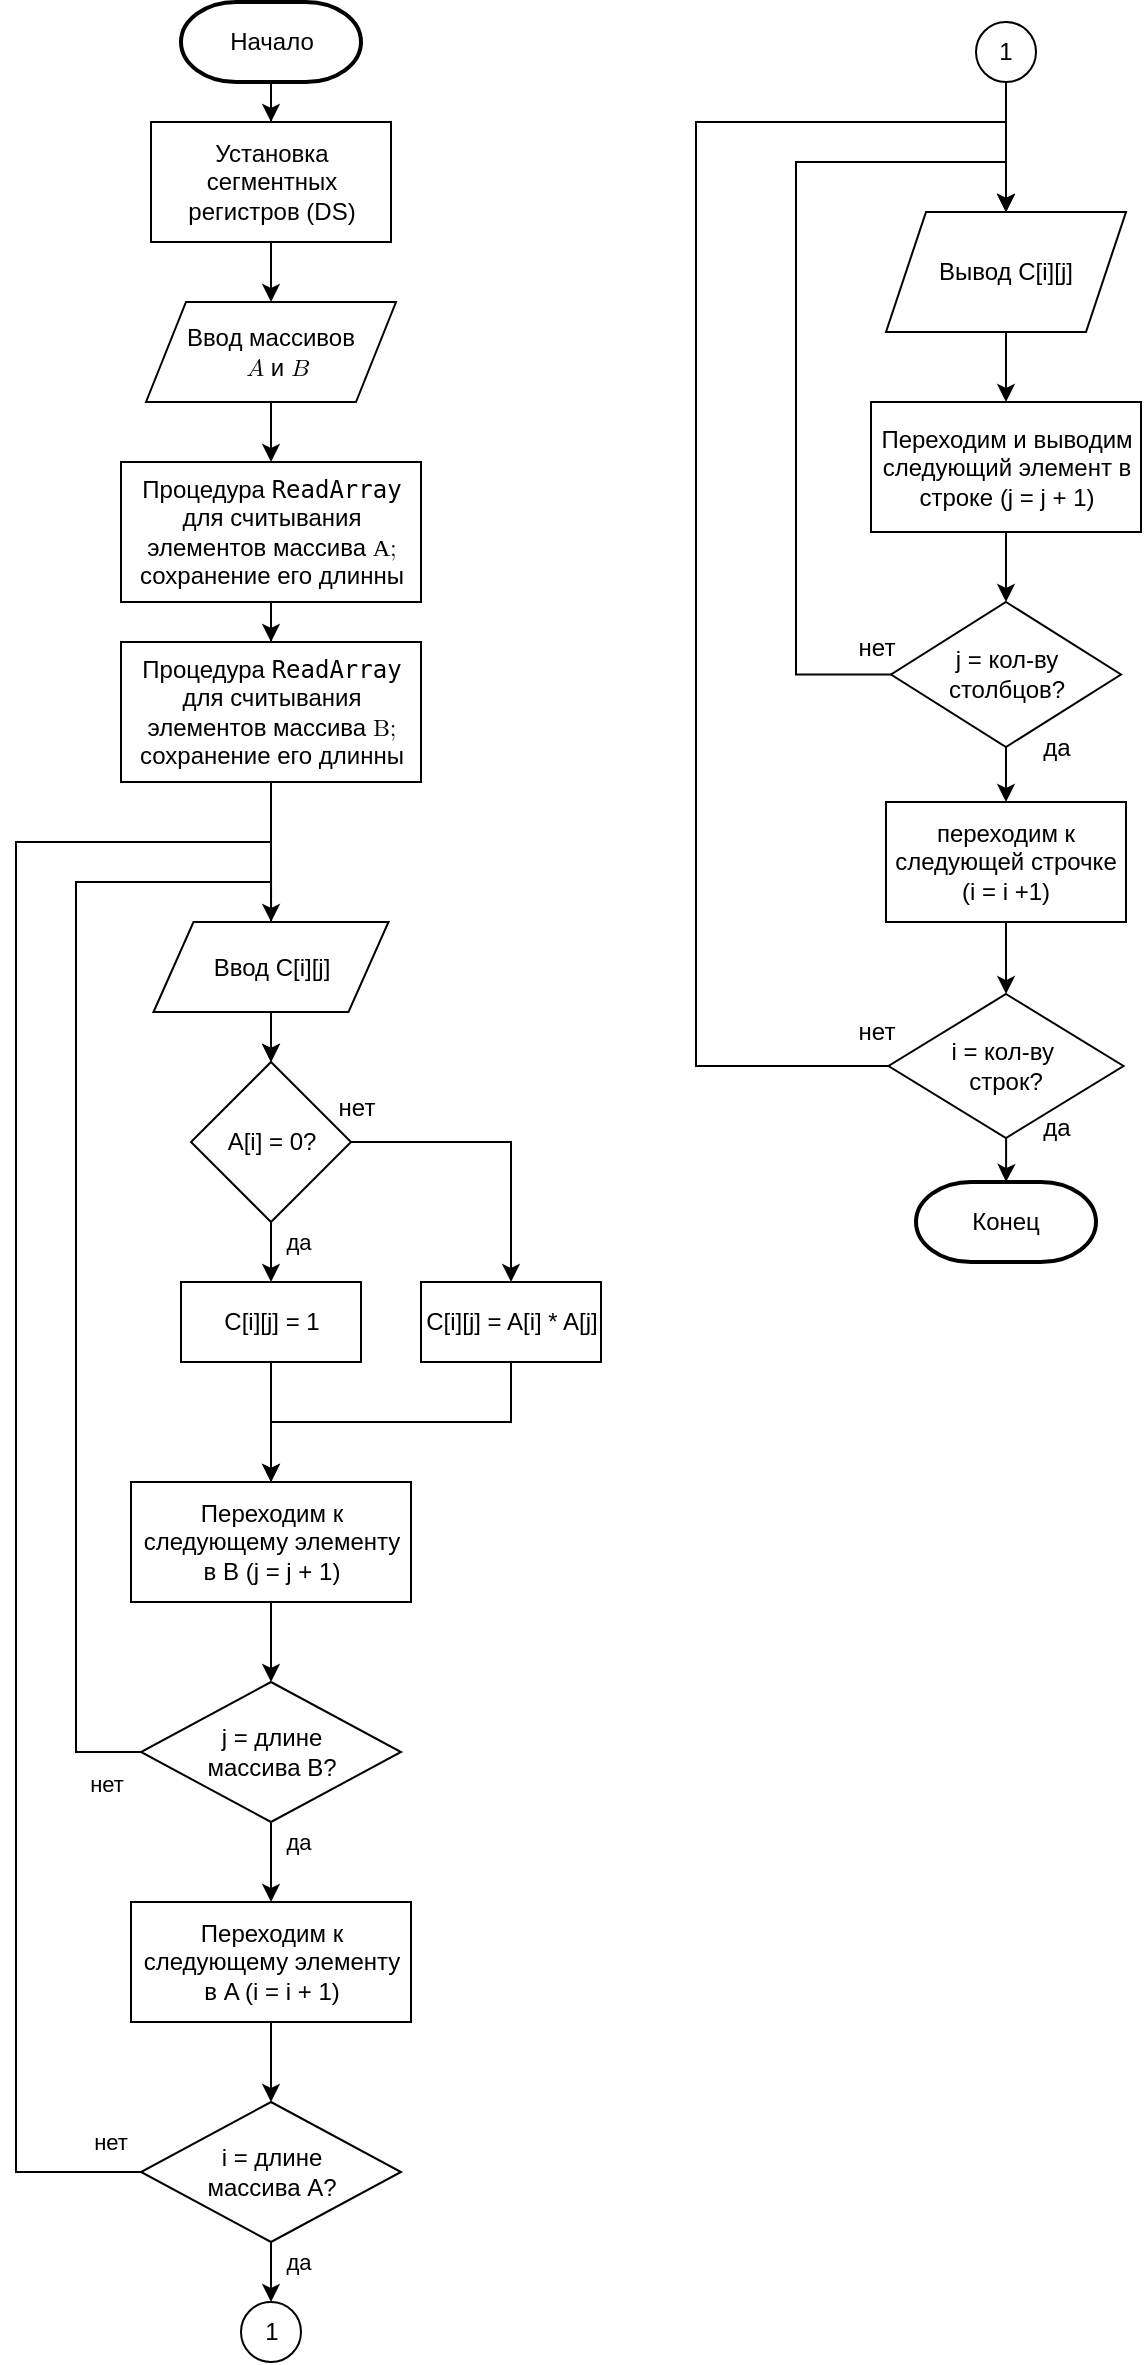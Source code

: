 <mxfile version="24.4.14" type="device">
  <diagram id="C5RBs43oDa-KdzZeNtuy" name="Page-1">
    <mxGraphModel dx="1194" dy="801" grid="1" gridSize="10" guides="1" tooltips="1" connect="1" arrows="1" fold="1" page="1" pageScale="1" pageWidth="827" pageHeight="1169" math="0" shadow="0">
      <root>
        <mxCell id="WIyWlLk6GJQsqaUBKTNV-0" />
        <mxCell id="WIyWlLk6GJQsqaUBKTNV-1" parent="WIyWlLk6GJQsqaUBKTNV-0" />
        <mxCell id="87oQixrqxzZaD52npn5Q-0" value="" style="edgeStyle=orthogonalEdgeStyle;rounded=0;orthogonalLoop=1;jettySize=auto;html=1;" edge="1" parent="WIyWlLk6GJQsqaUBKTNV-1" source="lnfCwj8_V-FU4pzsITdw-0" target="lnfCwj8_V-FU4pzsITdw-4">
          <mxGeometry relative="1" as="geometry" />
        </mxCell>
        <mxCell id="lnfCwj8_V-FU4pzsITdw-0" value="Начало" style="strokeWidth=2;html=1;shape=mxgraph.flowchart.terminator;whiteSpace=wrap;" parent="WIyWlLk6GJQsqaUBKTNV-1" vertex="1">
          <mxGeometry x="282.5" y="120" width="90" height="40" as="geometry" />
        </mxCell>
        <mxCell id="87oQixrqxzZaD52npn5Q-6" value="" style="edgeStyle=orthogonalEdgeStyle;rounded=0;orthogonalLoop=1;jettySize=auto;html=1;" edge="1" parent="WIyWlLk6GJQsqaUBKTNV-1" source="lnfCwj8_V-FU4pzsITdw-2" target="lnfCwj8_V-FU4pzsITdw-6">
          <mxGeometry relative="1" as="geometry" />
        </mxCell>
        <mxCell id="lnfCwj8_V-FU4pzsITdw-2" value="Ввод массивов&lt;br&gt;&amp;nbsp;&amp;nbsp;&lt;span class=&quot;katex&quot;&gt;&lt;span class=&quot;katex-mathml&quot;&gt;&lt;math xmlns=&quot;http://www.w3.org/1998/Math/MathML&quot;&gt;&lt;mrow&gt;&lt;mi&gt;A&lt;/mi&gt;&lt;/mrow&gt;A&lt;/math&gt;&lt;/span&gt;&lt;/span&gt;&amp;nbsp;и &lt;span class=&quot;katex&quot;&gt;&lt;span class=&quot;katex-mathml&quot;&gt;&lt;math xmlns=&quot;http://www.w3.org/1998/Math/MathML&quot;&gt;&lt;mrow&gt;&lt;mi&gt;B&lt;/mi&gt;&lt;/mrow&gt;B&lt;/math&gt;&lt;/span&gt;&lt;br&gt;&lt;/span&gt;" style="shape=parallelogram;perimeter=parallelogramPerimeter;whiteSpace=wrap;html=1;fixedSize=1;" parent="WIyWlLk6GJQsqaUBKTNV-1" vertex="1">
          <mxGeometry x="265" y="270" width="125" height="50" as="geometry" />
        </mxCell>
        <mxCell id="87oQixrqxzZaD52npn5Q-5" style="edgeStyle=orthogonalEdgeStyle;rounded=0;orthogonalLoop=1;jettySize=auto;html=1;entryX=0.5;entryY=0;entryDx=0;entryDy=0;" edge="1" parent="WIyWlLk6GJQsqaUBKTNV-1" source="lnfCwj8_V-FU4pzsITdw-4" target="lnfCwj8_V-FU4pzsITdw-2">
          <mxGeometry relative="1" as="geometry" />
        </mxCell>
        <mxCell id="lnfCwj8_V-FU4pzsITdw-4" value="Установка сегментных регистров (DS)" style="rounded=0;whiteSpace=wrap;html=1;" parent="WIyWlLk6GJQsqaUBKTNV-1" vertex="1">
          <mxGeometry x="267.5" y="180" width="120" height="60" as="geometry" />
        </mxCell>
        <mxCell id="87oQixrqxzZaD52npn5Q-8" value="" style="edgeStyle=orthogonalEdgeStyle;rounded=0;orthogonalLoop=1;jettySize=auto;html=1;" edge="1" parent="WIyWlLk6GJQsqaUBKTNV-1" source="lnfCwj8_V-FU4pzsITdw-6" target="87oQixrqxzZaD52npn5Q-7">
          <mxGeometry relative="1" as="geometry" />
        </mxCell>
        <mxCell id="lnfCwj8_V-FU4pzsITdw-6" value="Процедура&amp;nbsp;&lt;code&gt;ReadArray&lt;/code&gt; для считывания элементов массива &lt;span class=&quot;katex&quot;&gt;&lt;span class=&quot;katex-mathml&quot;&gt;&lt;math xmlns=&quot;http://www.w3.org/1998/Math/MathML&quot;&gt;&lt;mrow&gt;&lt;mi&gt;А;&lt;/mi&gt;&lt;/mrow&gt;A&lt;/math&gt;&lt;/span&gt;&lt;br&gt;&lt;/span&gt;&lt;div&gt;&lt;span class=&quot;katex&quot;&gt;сохранение его длинны&lt;/span&gt;&lt;/div&gt;" style="rounded=0;whiteSpace=wrap;html=1;" parent="WIyWlLk6GJQsqaUBKTNV-1" vertex="1">
          <mxGeometry x="252.5" y="350" width="150" height="70" as="geometry" />
        </mxCell>
        <mxCell id="lnfCwj8_V-FU4pzsITdw-12" value="да" style="edgeStyle=orthogonalEdgeStyle;rounded=0;orthogonalLoop=1;jettySize=auto;html=1;exitX=0.5;exitY=1;exitDx=0;exitDy=0;entryX=0.5;entryY=0;entryDx=0;entryDy=0;" parent="WIyWlLk6GJQsqaUBKTNV-1" source="lnfCwj8_V-FU4pzsITdw-10" target="lnfCwj8_V-FU4pzsITdw-11" edge="1">
          <mxGeometry x="-0.333" y="13" relative="1" as="geometry">
            <mxPoint as="offset" />
          </mxGeometry>
        </mxCell>
        <mxCell id="87oQixrqxzZaD52npn5Q-11" style="edgeStyle=orthogonalEdgeStyle;rounded=0;orthogonalLoop=1;jettySize=auto;html=1;exitX=1;exitY=0.5;exitDx=0;exitDy=0;entryX=0.5;entryY=0;entryDx=0;entryDy=0;" edge="1" parent="WIyWlLk6GJQsqaUBKTNV-1" source="lnfCwj8_V-FU4pzsITdw-10" target="87oQixrqxzZaD52npn5Q-10">
          <mxGeometry relative="1" as="geometry" />
        </mxCell>
        <mxCell id="lnfCwj8_V-FU4pzsITdw-10" value="A[i] = 0?" style="rhombus;whiteSpace=wrap;html=1;" parent="WIyWlLk6GJQsqaUBKTNV-1" vertex="1">
          <mxGeometry x="287.5" y="650" width="80" height="80" as="geometry" />
        </mxCell>
        <mxCell id="lnfCwj8_V-FU4pzsITdw-21" style="edgeStyle=orthogonalEdgeStyle;rounded=0;orthogonalLoop=1;jettySize=auto;html=1;exitX=0.5;exitY=1;exitDx=0;exitDy=0;entryX=0.5;entryY=0;entryDx=0;entryDy=0;" parent="WIyWlLk6GJQsqaUBKTNV-1" source="lnfCwj8_V-FU4pzsITdw-11" target="lnfCwj8_V-FU4pzsITdw-13" edge="1">
          <mxGeometry relative="1" as="geometry" />
        </mxCell>
        <mxCell id="lnfCwj8_V-FU4pzsITdw-11" value="C[i][j] = 1" style="rounded=0;whiteSpace=wrap;html=1;" parent="WIyWlLk6GJQsqaUBKTNV-1" vertex="1">
          <mxGeometry x="282.5" y="760" width="90" height="40" as="geometry" />
        </mxCell>
        <mxCell id="lnfCwj8_V-FU4pzsITdw-22" style="edgeStyle=orthogonalEdgeStyle;rounded=0;orthogonalLoop=1;jettySize=auto;html=1;exitX=0.5;exitY=1;exitDx=0;exitDy=0;entryX=0.5;entryY=0;entryDx=0;entryDy=0;" parent="WIyWlLk6GJQsqaUBKTNV-1" source="lnfCwj8_V-FU4pzsITdw-13" target="lnfCwj8_V-FU4pzsITdw-18" edge="1">
          <mxGeometry relative="1" as="geometry" />
        </mxCell>
        <mxCell id="lnfCwj8_V-FU4pzsITdw-13" value="Переходим к следующему элементу&lt;br&gt;в B (j = j + 1)" style="rounded=0;whiteSpace=wrap;html=1;" parent="WIyWlLk6GJQsqaUBKTNV-1" vertex="1">
          <mxGeometry x="257.5" y="860" width="140" height="60" as="geometry" />
        </mxCell>
        <mxCell id="lnfCwj8_V-FU4pzsITdw-28" style="edgeStyle=orthogonalEdgeStyle;rounded=0;orthogonalLoop=1;jettySize=auto;html=1;exitX=0;exitY=0.5;exitDx=0;exitDy=0;entryX=0.5;entryY=0;entryDx=0;entryDy=0;" parent="WIyWlLk6GJQsqaUBKTNV-1" source="lnfCwj8_V-FU4pzsITdw-17" target="lnfCwj8_V-FU4pzsITdw-10" edge="1">
          <mxGeometry relative="1" as="geometry">
            <mxPoint x="180" y="610" as="targetPoint" />
            <Array as="points">
              <mxPoint x="200" y="1205" />
              <mxPoint x="200" y="540" />
              <mxPoint x="328" y="540" />
            </Array>
          </mxGeometry>
        </mxCell>
        <mxCell id="lnfCwj8_V-FU4pzsITdw-30" value="нет" style="edgeLabel;html=1;align=center;verticalAlign=middle;resizable=0;points=[];" parent="lnfCwj8_V-FU4pzsITdw-28" vertex="1" connectable="0">
          <mxGeometry x="-0.92" y="-3" relative="1" as="geometry">
            <mxPoint x="23" y="-12" as="offset" />
          </mxGeometry>
        </mxCell>
        <mxCell id="lnfCwj8_V-FU4pzsITdw-32" style="edgeStyle=orthogonalEdgeStyle;rounded=0;orthogonalLoop=1;jettySize=auto;html=1;exitX=0.5;exitY=1;exitDx=0;exitDy=0;" parent="WIyWlLk6GJQsqaUBKTNV-1" source="lnfCwj8_V-FU4pzsITdw-17" target="lnfCwj8_V-FU4pzsITdw-31" edge="1">
          <mxGeometry relative="1" as="geometry" />
        </mxCell>
        <mxCell id="lnfCwj8_V-FU4pzsITdw-33" value="да" style="edgeLabel;html=1;align=center;verticalAlign=middle;resizable=0;points=[];" parent="lnfCwj8_V-FU4pzsITdw-32" vertex="1" connectable="0">
          <mxGeometry x="0.56" relative="1" as="geometry">
            <mxPoint x="13" y="-9" as="offset" />
          </mxGeometry>
        </mxCell>
        <mxCell id="lnfCwj8_V-FU4pzsITdw-17" value="i = длине&lt;br&gt;массива A?" style="rhombus;whiteSpace=wrap;html=1;" parent="WIyWlLk6GJQsqaUBKTNV-1" vertex="1">
          <mxGeometry x="262.5" y="1170" width="130" height="70" as="geometry" />
        </mxCell>
        <mxCell id="lnfCwj8_V-FU4pzsITdw-25" value="да" style="edgeStyle=orthogonalEdgeStyle;rounded=0;orthogonalLoop=1;jettySize=auto;html=1;exitX=0.5;exitY=1;exitDx=0;exitDy=0;entryX=0.5;entryY=0;entryDx=0;entryDy=0;" parent="WIyWlLk6GJQsqaUBKTNV-1" source="lnfCwj8_V-FU4pzsITdw-18" target="lnfCwj8_V-FU4pzsITdw-23" edge="1">
          <mxGeometry x="-0.5" y="13" relative="1" as="geometry">
            <mxPoint as="offset" />
          </mxGeometry>
        </mxCell>
        <mxCell id="lnfCwj8_V-FU4pzsITdw-27" style="edgeStyle=orthogonalEdgeStyle;rounded=0;orthogonalLoop=1;jettySize=auto;html=1;exitX=0;exitY=0.5;exitDx=0;exitDy=0;entryX=0.5;entryY=0;entryDx=0;entryDy=0;" parent="WIyWlLk6GJQsqaUBKTNV-1" source="lnfCwj8_V-FU4pzsITdw-18" target="lnfCwj8_V-FU4pzsITdw-10" edge="1">
          <mxGeometry relative="1" as="geometry">
            <mxPoint x="170" y="700" as="targetPoint" />
            <Array as="points">
              <mxPoint x="230" y="995" />
              <mxPoint x="230" y="560" />
              <mxPoint x="328" y="560" />
            </Array>
          </mxGeometry>
        </mxCell>
        <mxCell id="lnfCwj8_V-FU4pzsITdw-29" value="нет" style="edgeLabel;html=1;align=center;verticalAlign=middle;resizable=0;points=[];" parent="lnfCwj8_V-FU4pzsITdw-27" vertex="1" connectable="0">
          <mxGeometry x="-0.838" y="2" relative="1" as="geometry">
            <mxPoint x="17" y="36" as="offset" />
          </mxGeometry>
        </mxCell>
        <mxCell id="lnfCwj8_V-FU4pzsITdw-18" value="j = длине&lt;br&gt;массива B?" style="rhombus;whiteSpace=wrap;html=1;" parent="WIyWlLk6GJQsqaUBKTNV-1" vertex="1">
          <mxGeometry x="262.5" y="960" width="130" height="70" as="geometry" />
        </mxCell>
        <mxCell id="lnfCwj8_V-FU4pzsITdw-26" style="edgeStyle=orthogonalEdgeStyle;rounded=0;orthogonalLoop=1;jettySize=auto;html=1;exitX=0.5;exitY=1;exitDx=0;exitDy=0;entryX=0.5;entryY=0;entryDx=0;entryDy=0;" parent="WIyWlLk6GJQsqaUBKTNV-1" source="lnfCwj8_V-FU4pzsITdw-23" target="lnfCwj8_V-FU4pzsITdw-17" edge="1">
          <mxGeometry relative="1" as="geometry" />
        </mxCell>
        <mxCell id="lnfCwj8_V-FU4pzsITdw-23" value="Переходим к следующему элементу&lt;br&gt;в A (i = i + 1)" style="rounded=0;whiteSpace=wrap;html=1;" parent="WIyWlLk6GJQsqaUBKTNV-1" vertex="1">
          <mxGeometry x="257.5" y="1070" width="140" height="60" as="geometry" />
        </mxCell>
        <mxCell id="lnfCwj8_V-FU4pzsITdw-31" value="1" style="ellipse;whiteSpace=wrap;html=1;aspect=fixed;" parent="WIyWlLk6GJQsqaUBKTNV-1" vertex="1">
          <mxGeometry x="312.5" y="1270" width="30" height="30" as="geometry" />
        </mxCell>
        <mxCell id="87oQixrqxzZaD52npn5Q-21" value="" style="edgeStyle=orthogonalEdgeStyle;rounded=0;orthogonalLoop=1;jettySize=auto;html=1;" edge="1" parent="WIyWlLk6GJQsqaUBKTNV-1" source="87oQixrqxzZaD52npn5Q-7" target="87oQixrqxzZaD52npn5Q-19">
          <mxGeometry relative="1" as="geometry" />
        </mxCell>
        <mxCell id="87oQixrqxzZaD52npn5Q-7" value="Процедура&amp;nbsp;&lt;code&gt;ReadArray&lt;/code&gt; для считывания элементов массива &lt;span class=&quot;katex&quot;&gt;&lt;span class=&quot;katex-mathml&quot;&gt;&lt;math xmlns=&quot;http://www.w3.org/1998/Math/MathML&quot;&gt;&lt;mrow&gt;&lt;mi&gt;B;&lt;/mi&gt;&lt;/mrow&gt;A&lt;/math&gt;&lt;/span&gt;&lt;br&gt;&lt;/span&gt;&lt;div&gt;&lt;span class=&quot;katex&quot;&gt;сохранение его длинны&lt;/span&gt;&lt;/div&gt;" style="rounded=0;whiteSpace=wrap;html=1;" vertex="1" parent="WIyWlLk6GJQsqaUBKTNV-1">
          <mxGeometry x="252.5" y="440" width="150" height="70" as="geometry" />
        </mxCell>
        <mxCell id="87oQixrqxzZaD52npn5Q-12" style="edgeStyle=orthogonalEdgeStyle;rounded=0;orthogonalLoop=1;jettySize=auto;html=1;entryX=0.5;entryY=0;entryDx=0;entryDy=0;" edge="1" parent="WIyWlLk6GJQsqaUBKTNV-1" source="87oQixrqxzZaD52npn5Q-10" target="lnfCwj8_V-FU4pzsITdw-13">
          <mxGeometry relative="1" as="geometry">
            <Array as="points">
              <mxPoint x="448" y="830" />
              <mxPoint x="328" y="830" />
            </Array>
          </mxGeometry>
        </mxCell>
        <mxCell id="87oQixrqxzZaD52npn5Q-10" value="C[i][j] = A[i] * A[j]" style="rounded=0;whiteSpace=wrap;html=1;" vertex="1" parent="WIyWlLk6GJQsqaUBKTNV-1">
          <mxGeometry x="402.5" y="760" width="90" height="40" as="geometry" />
        </mxCell>
        <mxCell id="87oQixrqxzZaD52npn5Q-13" value="нет" style="text;html=1;align=center;verticalAlign=middle;resizable=0;points=[];autosize=1;strokeColor=none;fillColor=none;" vertex="1" parent="WIyWlLk6GJQsqaUBKTNV-1">
          <mxGeometry x="350" y="658" width="40" height="30" as="geometry" />
        </mxCell>
        <mxCell id="87oQixrqxzZaD52npn5Q-16" value="" style="edgeStyle=orthogonalEdgeStyle;rounded=0;orthogonalLoop=1;jettySize=auto;html=1;" edge="1" parent="WIyWlLk6GJQsqaUBKTNV-1" source="87oQixrqxzZaD52npn5Q-14" target="87oQixrqxzZaD52npn5Q-15">
          <mxGeometry relative="1" as="geometry" />
        </mxCell>
        <mxCell id="87oQixrqxzZaD52npn5Q-14" value="1" style="ellipse;whiteSpace=wrap;html=1;aspect=fixed;" vertex="1" parent="WIyWlLk6GJQsqaUBKTNV-1">
          <mxGeometry x="680" y="130" width="30" height="30" as="geometry" />
        </mxCell>
        <mxCell id="87oQixrqxzZaD52npn5Q-18" value="" style="edgeStyle=orthogonalEdgeStyle;rounded=0;orthogonalLoop=1;jettySize=auto;html=1;" edge="1" parent="WIyWlLk6GJQsqaUBKTNV-1" source="87oQixrqxzZaD52npn5Q-15" target="87oQixrqxzZaD52npn5Q-17">
          <mxGeometry relative="1" as="geometry" />
        </mxCell>
        <mxCell id="87oQixrqxzZaD52npn5Q-15" value="Вывод C[i][j]" style="shape=parallelogram;perimeter=parallelogramPerimeter;whiteSpace=wrap;html=1;fixedSize=1;" vertex="1" parent="WIyWlLk6GJQsqaUBKTNV-1">
          <mxGeometry x="635" y="225" width="120" height="60" as="geometry" />
        </mxCell>
        <mxCell id="87oQixrqxzZaD52npn5Q-23" value="" style="edgeStyle=orthogonalEdgeStyle;rounded=0;orthogonalLoop=1;jettySize=auto;html=1;" edge="1" parent="WIyWlLk6GJQsqaUBKTNV-1" source="87oQixrqxzZaD52npn5Q-17" target="87oQixrqxzZaD52npn5Q-22">
          <mxGeometry relative="1" as="geometry" />
        </mxCell>
        <mxCell id="87oQixrqxzZaD52npn5Q-17" value="Переходим и выводим следующий элемент в строке (j = j + 1)" style="whiteSpace=wrap;html=1;" vertex="1" parent="WIyWlLk6GJQsqaUBKTNV-1">
          <mxGeometry x="627.5" y="320" width="135" height="65" as="geometry" />
        </mxCell>
        <mxCell id="87oQixrqxzZaD52npn5Q-19" value="Ввод C[i][j]" style="shape=parallelogram;perimeter=parallelogramPerimeter;whiteSpace=wrap;html=1;fixedSize=1;" vertex="1" parent="WIyWlLk6GJQsqaUBKTNV-1">
          <mxGeometry x="268.75" y="580" width="117.5" height="45" as="geometry" />
        </mxCell>
        <mxCell id="87oQixrqxzZaD52npn5Q-25" value="" style="edgeStyle=orthogonalEdgeStyle;rounded=0;orthogonalLoop=1;jettySize=auto;html=1;" edge="1" parent="WIyWlLk6GJQsqaUBKTNV-1" source="87oQixrqxzZaD52npn5Q-22" target="87oQixrqxzZaD52npn5Q-24">
          <mxGeometry relative="1" as="geometry" />
        </mxCell>
        <mxCell id="87oQixrqxzZaD52npn5Q-33" style="edgeStyle=orthogonalEdgeStyle;rounded=0;orthogonalLoop=1;jettySize=auto;html=1;entryX=0.5;entryY=0;entryDx=0;entryDy=0;" edge="1" parent="WIyWlLk6GJQsqaUBKTNV-1" source="87oQixrqxzZaD52npn5Q-22" target="87oQixrqxzZaD52npn5Q-15">
          <mxGeometry relative="1" as="geometry">
            <mxPoint x="690" y="200" as="targetPoint" />
            <Array as="points">
              <mxPoint x="590" y="456" />
              <mxPoint x="590" y="200" />
              <mxPoint x="695" y="200" />
            </Array>
          </mxGeometry>
        </mxCell>
        <mxCell id="87oQixrqxzZaD52npn5Q-22" value="j = кол-ву&lt;div&gt;столбцов?&lt;/div&gt;" style="rhombus;whiteSpace=wrap;html=1;" vertex="1" parent="WIyWlLk6GJQsqaUBKTNV-1">
          <mxGeometry x="637.5" y="420" width="115" height="72.5" as="geometry" />
        </mxCell>
        <mxCell id="87oQixrqxzZaD52npn5Q-27" value="" style="edgeStyle=orthogonalEdgeStyle;rounded=0;orthogonalLoop=1;jettySize=auto;html=1;" edge="1" parent="WIyWlLk6GJQsqaUBKTNV-1" source="87oQixrqxzZaD52npn5Q-24" target="87oQixrqxzZaD52npn5Q-26">
          <mxGeometry relative="1" as="geometry" />
        </mxCell>
        <mxCell id="87oQixrqxzZaD52npn5Q-24" value="переходим к следующей строчке (i = i +1)" style="whiteSpace=wrap;html=1;" vertex="1" parent="WIyWlLk6GJQsqaUBKTNV-1">
          <mxGeometry x="635" y="520" width="120" height="60" as="geometry" />
        </mxCell>
        <mxCell id="87oQixrqxzZaD52npn5Q-29" value="" style="edgeStyle=orthogonalEdgeStyle;rounded=0;orthogonalLoop=1;jettySize=auto;html=1;" edge="1" parent="WIyWlLk6GJQsqaUBKTNV-1" source="87oQixrqxzZaD52npn5Q-26" target="87oQixrqxzZaD52npn5Q-28">
          <mxGeometry relative="1" as="geometry" />
        </mxCell>
        <mxCell id="87oQixrqxzZaD52npn5Q-34" style="edgeStyle=orthogonalEdgeStyle;rounded=0;orthogonalLoop=1;jettySize=auto;html=1;entryX=0.5;entryY=0;entryDx=0;entryDy=0;" edge="1" parent="WIyWlLk6GJQsqaUBKTNV-1" source="87oQixrqxzZaD52npn5Q-26" target="87oQixrqxzZaD52npn5Q-15">
          <mxGeometry relative="1" as="geometry">
            <mxPoint x="695" y="180" as="targetPoint" />
            <Array as="points">
              <mxPoint x="540" y="652" />
              <mxPoint x="540" y="180" />
              <mxPoint x="695" y="180" />
            </Array>
          </mxGeometry>
        </mxCell>
        <mxCell id="87oQixrqxzZaD52npn5Q-26" value="i = кол-ву&amp;nbsp;&lt;div&gt;строк?&lt;/div&gt;" style="rhombus;whiteSpace=wrap;html=1;" vertex="1" parent="WIyWlLk6GJQsqaUBKTNV-1">
          <mxGeometry x="636.25" y="616" width="117.5" height="72" as="geometry" />
        </mxCell>
        <mxCell id="87oQixrqxzZaD52npn5Q-28" value="Конец" style="strokeWidth=2;html=1;shape=mxgraph.flowchart.terminator;whiteSpace=wrap;" vertex="1" parent="WIyWlLk6GJQsqaUBKTNV-1">
          <mxGeometry x="650" y="710" width="90" height="40" as="geometry" />
        </mxCell>
        <mxCell id="87oQixrqxzZaD52npn5Q-35" value="да" style="text;html=1;align=center;verticalAlign=middle;resizable=0;points=[];autosize=1;strokeColor=none;fillColor=none;" vertex="1" parent="WIyWlLk6GJQsqaUBKTNV-1">
          <mxGeometry x="700" y="478" width="40" height="30" as="geometry" />
        </mxCell>
        <mxCell id="87oQixrqxzZaD52npn5Q-36" value="нет" style="text;html=1;align=center;verticalAlign=middle;resizable=0;points=[];autosize=1;strokeColor=none;fillColor=none;" vertex="1" parent="WIyWlLk6GJQsqaUBKTNV-1">
          <mxGeometry x="610" y="428" width="40" height="30" as="geometry" />
        </mxCell>
        <mxCell id="87oQixrqxzZaD52npn5Q-37" value="нет" style="text;html=1;align=center;verticalAlign=middle;resizable=0;points=[];autosize=1;strokeColor=none;fillColor=none;" vertex="1" parent="WIyWlLk6GJQsqaUBKTNV-1">
          <mxGeometry x="610" y="620" width="40" height="30" as="geometry" />
        </mxCell>
        <mxCell id="87oQixrqxzZaD52npn5Q-38" value="да" style="text;html=1;align=center;verticalAlign=middle;resizable=0;points=[];autosize=1;strokeColor=none;fillColor=none;" vertex="1" parent="WIyWlLk6GJQsqaUBKTNV-1">
          <mxGeometry x="700" y="668" width="40" height="30" as="geometry" />
        </mxCell>
      </root>
    </mxGraphModel>
  </diagram>
</mxfile>

